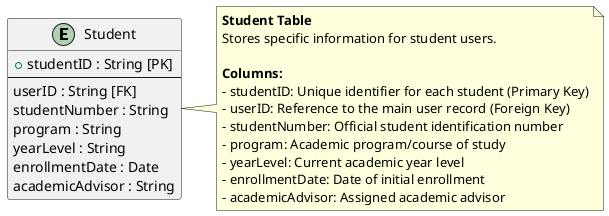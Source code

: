@startuml
' Student Table Structure

skinparam entity {
  BackgroundColor #f06292
  BorderColor black
  FontColor black
}

entity "Student" as Student {
  + studentID : String [PK]
  --
  userID : String [FK]
  studentNumber : String
  program : String
  yearLevel : String
  enrollmentDate : Date
  academicAdvisor : String
}

note right of Student
  **Student Table**
  Stores specific information for student users.
  
  **Columns:**
  - studentID: Unique identifier for each student (Primary Key)
  - userID: Reference to the main user record (Foreign Key)
  - studentNumber: Official student identification number
  - program: Academic program/course of study
  - yearLevel: Current academic year level
  - enrollmentDate: Date of initial enrollment
  - academicAdvisor: Assigned academic advisor
end note

@enduml
